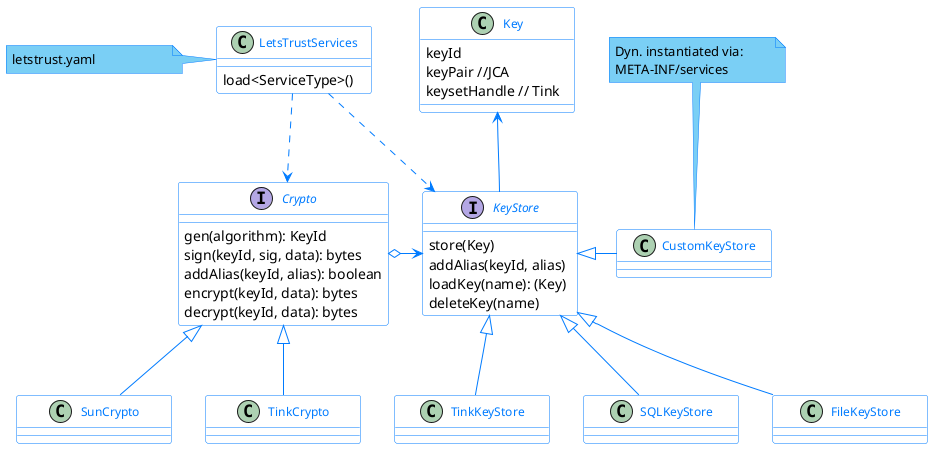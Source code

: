 @startuml
'https://plantuml.com/class-diagram

skinparam classFontColor 007BFF
skinparam classFontSize 12
skinparam classFontName Aapex
skinparam backgroundColor white
skinparam minClassWidth 155
skinparam nodesep 34
skinparam ranksep 70

skinparam class {
BorderColor 007BFF
ArrowColor 007BFF
BackgroundColor white
}

skinparam interface {
BorderColor 007BFF
ArrowColor 007BFF
}

skinparam note {
BorderColor 007BFF
BackgroundColor 7ACFF5
}

note as ConfNote
  letstrust.yaml
end note

class LetsTrustServices {
load<ServiceType>()
}

ConfNote -right- LetsTrustServices

LetsTrustServices ..> Crypto
LetsTrustServices ..> KeyStore

interface Crypto  {
gen(algorithm): KeyId
sign(keyId, sig, data): bytes
addAlias(keyId, alias): boolean
encrypt(keyId, data): bytes
decrypt(keyId, data): bytes
}

interface KeyStore {
store(Key)
addAlias(keyId, alias)
loadKey(name): (Key)
deleteKey(name)
}

class Key {
keyId
keyPair //JCA
keysetHandle // Tink
}

KeyStore -up-> Key

class SQLKeyStore  {}
class FileKeyStore  {}
class TinkKeyStore  {}
class CustomKeyStore  {}

note as CustomKeyStoreNote
  Dyn. instantiated via:
  META-INF/services
end note

CustomKeyStoreNote --> CustomKeyStore

KeyStore <|-right- CustomKeyStore
KeyStore <|-- SQLKeyStore
KeyStore <|-- FileKeyStore
KeyStore <|-- TinkKeyStore


Crypto <|-- SunCrypto
Crypto <|-- TinkCrypto

Crypto o-right-> KeyStore




@enduml
